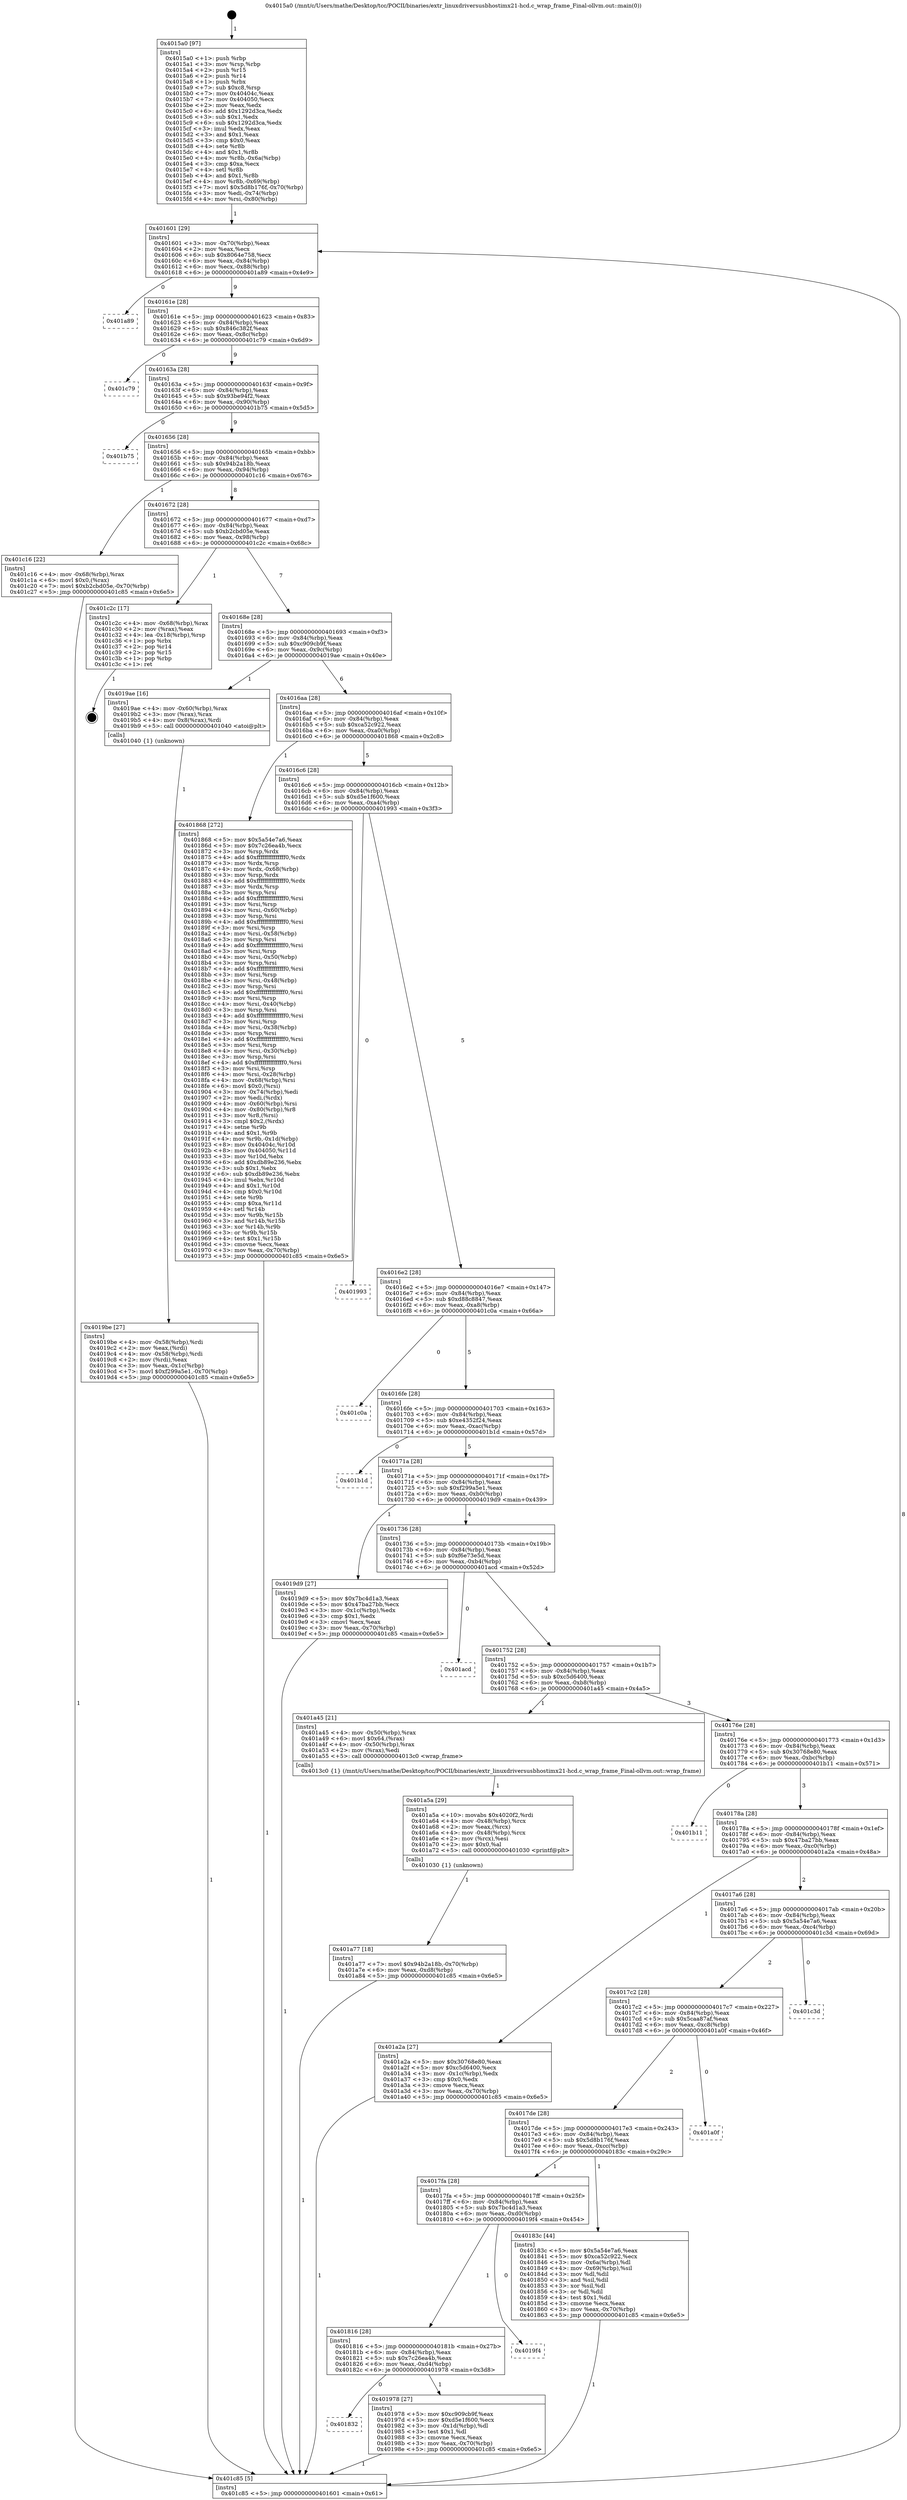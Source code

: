 digraph "0x4015a0" {
  label = "0x4015a0 (/mnt/c/Users/mathe/Desktop/tcc/POCII/binaries/extr_linuxdriversusbhostimx21-hcd.c_wrap_frame_Final-ollvm.out::main(0))"
  labelloc = "t"
  node[shape=record]

  Entry [label="",width=0.3,height=0.3,shape=circle,fillcolor=black,style=filled]
  "0x401601" [label="{
     0x401601 [29]\l
     | [instrs]\l
     &nbsp;&nbsp;0x401601 \<+3\>: mov -0x70(%rbp),%eax\l
     &nbsp;&nbsp;0x401604 \<+2\>: mov %eax,%ecx\l
     &nbsp;&nbsp;0x401606 \<+6\>: sub $0x8064e758,%ecx\l
     &nbsp;&nbsp;0x40160c \<+6\>: mov %eax,-0x84(%rbp)\l
     &nbsp;&nbsp;0x401612 \<+6\>: mov %ecx,-0x88(%rbp)\l
     &nbsp;&nbsp;0x401618 \<+6\>: je 0000000000401a89 \<main+0x4e9\>\l
  }"]
  "0x401a89" [label="{
     0x401a89\l
  }", style=dashed]
  "0x40161e" [label="{
     0x40161e [28]\l
     | [instrs]\l
     &nbsp;&nbsp;0x40161e \<+5\>: jmp 0000000000401623 \<main+0x83\>\l
     &nbsp;&nbsp;0x401623 \<+6\>: mov -0x84(%rbp),%eax\l
     &nbsp;&nbsp;0x401629 \<+5\>: sub $0x846c382f,%eax\l
     &nbsp;&nbsp;0x40162e \<+6\>: mov %eax,-0x8c(%rbp)\l
     &nbsp;&nbsp;0x401634 \<+6\>: je 0000000000401c79 \<main+0x6d9\>\l
  }"]
  Exit [label="",width=0.3,height=0.3,shape=circle,fillcolor=black,style=filled,peripheries=2]
  "0x401c79" [label="{
     0x401c79\l
  }", style=dashed]
  "0x40163a" [label="{
     0x40163a [28]\l
     | [instrs]\l
     &nbsp;&nbsp;0x40163a \<+5\>: jmp 000000000040163f \<main+0x9f\>\l
     &nbsp;&nbsp;0x40163f \<+6\>: mov -0x84(%rbp),%eax\l
     &nbsp;&nbsp;0x401645 \<+5\>: sub $0x93be94f2,%eax\l
     &nbsp;&nbsp;0x40164a \<+6\>: mov %eax,-0x90(%rbp)\l
     &nbsp;&nbsp;0x401650 \<+6\>: je 0000000000401b75 \<main+0x5d5\>\l
  }"]
  "0x401a77" [label="{
     0x401a77 [18]\l
     | [instrs]\l
     &nbsp;&nbsp;0x401a77 \<+7\>: movl $0x94b2a18b,-0x70(%rbp)\l
     &nbsp;&nbsp;0x401a7e \<+6\>: mov %eax,-0xd8(%rbp)\l
     &nbsp;&nbsp;0x401a84 \<+5\>: jmp 0000000000401c85 \<main+0x6e5\>\l
  }"]
  "0x401b75" [label="{
     0x401b75\l
  }", style=dashed]
  "0x401656" [label="{
     0x401656 [28]\l
     | [instrs]\l
     &nbsp;&nbsp;0x401656 \<+5\>: jmp 000000000040165b \<main+0xbb\>\l
     &nbsp;&nbsp;0x40165b \<+6\>: mov -0x84(%rbp),%eax\l
     &nbsp;&nbsp;0x401661 \<+5\>: sub $0x94b2a18b,%eax\l
     &nbsp;&nbsp;0x401666 \<+6\>: mov %eax,-0x94(%rbp)\l
     &nbsp;&nbsp;0x40166c \<+6\>: je 0000000000401c16 \<main+0x676\>\l
  }"]
  "0x401a5a" [label="{
     0x401a5a [29]\l
     | [instrs]\l
     &nbsp;&nbsp;0x401a5a \<+10\>: movabs $0x4020f2,%rdi\l
     &nbsp;&nbsp;0x401a64 \<+4\>: mov -0x48(%rbp),%rcx\l
     &nbsp;&nbsp;0x401a68 \<+2\>: mov %eax,(%rcx)\l
     &nbsp;&nbsp;0x401a6a \<+4\>: mov -0x48(%rbp),%rcx\l
     &nbsp;&nbsp;0x401a6e \<+2\>: mov (%rcx),%esi\l
     &nbsp;&nbsp;0x401a70 \<+2\>: mov $0x0,%al\l
     &nbsp;&nbsp;0x401a72 \<+5\>: call 0000000000401030 \<printf@plt\>\l
     | [calls]\l
     &nbsp;&nbsp;0x401030 \{1\} (unknown)\l
  }"]
  "0x401c16" [label="{
     0x401c16 [22]\l
     | [instrs]\l
     &nbsp;&nbsp;0x401c16 \<+4\>: mov -0x68(%rbp),%rax\l
     &nbsp;&nbsp;0x401c1a \<+6\>: movl $0x0,(%rax)\l
     &nbsp;&nbsp;0x401c20 \<+7\>: movl $0xb2cbd05e,-0x70(%rbp)\l
     &nbsp;&nbsp;0x401c27 \<+5\>: jmp 0000000000401c85 \<main+0x6e5\>\l
  }"]
  "0x401672" [label="{
     0x401672 [28]\l
     | [instrs]\l
     &nbsp;&nbsp;0x401672 \<+5\>: jmp 0000000000401677 \<main+0xd7\>\l
     &nbsp;&nbsp;0x401677 \<+6\>: mov -0x84(%rbp),%eax\l
     &nbsp;&nbsp;0x40167d \<+5\>: sub $0xb2cbd05e,%eax\l
     &nbsp;&nbsp;0x401682 \<+6\>: mov %eax,-0x98(%rbp)\l
     &nbsp;&nbsp;0x401688 \<+6\>: je 0000000000401c2c \<main+0x68c\>\l
  }"]
  "0x4019be" [label="{
     0x4019be [27]\l
     | [instrs]\l
     &nbsp;&nbsp;0x4019be \<+4\>: mov -0x58(%rbp),%rdi\l
     &nbsp;&nbsp;0x4019c2 \<+2\>: mov %eax,(%rdi)\l
     &nbsp;&nbsp;0x4019c4 \<+4\>: mov -0x58(%rbp),%rdi\l
     &nbsp;&nbsp;0x4019c8 \<+2\>: mov (%rdi),%eax\l
     &nbsp;&nbsp;0x4019ca \<+3\>: mov %eax,-0x1c(%rbp)\l
     &nbsp;&nbsp;0x4019cd \<+7\>: movl $0xf299a5e1,-0x70(%rbp)\l
     &nbsp;&nbsp;0x4019d4 \<+5\>: jmp 0000000000401c85 \<main+0x6e5\>\l
  }"]
  "0x401c2c" [label="{
     0x401c2c [17]\l
     | [instrs]\l
     &nbsp;&nbsp;0x401c2c \<+4\>: mov -0x68(%rbp),%rax\l
     &nbsp;&nbsp;0x401c30 \<+2\>: mov (%rax),%eax\l
     &nbsp;&nbsp;0x401c32 \<+4\>: lea -0x18(%rbp),%rsp\l
     &nbsp;&nbsp;0x401c36 \<+1\>: pop %rbx\l
     &nbsp;&nbsp;0x401c37 \<+2\>: pop %r14\l
     &nbsp;&nbsp;0x401c39 \<+2\>: pop %r15\l
     &nbsp;&nbsp;0x401c3b \<+1\>: pop %rbp\l
     &nbsp;&nbsp;0x401c3c \<+1\>: ret\l
  }"]
  "0x40168e" [label="{
     0x40168e [28]\l
     | [instrs]\l
     &nbsp;&nbsp;0x40168e \<+5\>: jmp 0000000000401693 \<main+0xf3\>\l
     &nbsp;&nbsp;0x401693 \<+6\>: mov -0x84(%rbp),%eax\l
     &nbsp;&nbsp;0x401699 \<+5\>: sub $0xc909cb9f,%eax\l
     &nbsp;&nbsp;0x40169e \<+6\>: mov %eax,-0x9c(%rbp)\l
     &nbsp;&nbsp;0x4016a4 \<+6\>: je 00000000004019ae \<main+0x40e\>\l
  }"]
  "0x401832" [label="{
     0x401832\l
  }", style=dashed]
  "0x4019ae" [label="{
     0x4019ae [16]\l
     | [instrs]\l
     &nbsp;&nbsp;0x4019ae \<+4\>: mov -0x60(%rbp),%rax\l
     &nbsp;&nbsp;0x4019b2 \<+3\>: mov (%rax),%rax\l
     &nbsp;&nbsp;0x4019b5 \<+4\>: mov 0x8(%rax),%rdi\l
     &nbsp;&nbsp;0x4019b9 \<+5\>: call 0000000000401040 \<atoi@plt\>\l
     | [calls]\l
     &nbsp;&nbsp;0x401040 \{1\} (unknown)\l
  }"]
  "0x4016aa" [label="{
     0x4016aa [28]\l
     | [instrs]\l
     &nbsp;&nbsp;0x4016aa \<+5\>: jmp 00000000004016af \<main+0x10f\>\l
     &nbsp;&nbsp;0x4016af \<+6\>: mov -0x84(%rbp),%eax\l
     &nbsp;&nbsp;0x4016b5 \<+5\>: sub $0xca52c922,%eax\l
     &nbsp;&nbsp;0x4016ba \<+6\>: mov %eax,-0xa0(%rbp)\l
     &nbsp;&nbsp;0x4016c0 \<+6\>: je 0000000000401868 \<main+0x2c8\>\l
  }"]
  "0x401978" [label="{
     0x401978 [27]\l
     | [instrs]\l
     &nbsp;&nbsp;0x401978 \<+5\>: mov $0xc909cb9f,%eax\l
     &nbsp;&nbsp;0x40197d \<+5\>: mov $0xd5e1f600,%ecx\l
     &nbsp;&nbsp;0x401982 \<+3\>: mov -0x1d(%rbp),%dl\l
     &nbsp;&nbsp;0x401985 \<+3\>: test $0x1,%dl\l
     &nbsp;&nbsp;0x401988 \<+3\>: cmovne %ecx,%eax\l
     &nbsp;&nbsp;0x40198b \<+3\>: mov %eax,-0x70(%rbp)\l
     &nbsp;&nbsp;0x40198e \<+5\>: jmp 0000000000401c85 \<main+0x6e5\>\l
  }"]
  "0x401868" [label="{
     0x401868 [272]\l
     | [instrs]\l
     &nbsp;&nbsp;0x401868 \<+5\>: mov $0x5a54e7a6,%eax\l
     &nbsp;&nbsp;0x40186d \<+5\>: mov $0x7c26ea4b,%ecx\l
     &nbsp;&nbsp;0x401872 \<+3\>: mov %rsp,%rdx\l
     &nbsp;&nbsp;0x401875 \<+4\>: add $0xfffffffffffffff0,%rdx\l
     &nbsp;&nbsp;0x401879 \<+3\>: mov %rdx,%rsp\l
     &nbsp;&nbsp;0x40187c \<+4\>: mov %rdx,-0x68(%rbp)\l
     &nbsp;&nbsp;0x401880 \<+3\>: mov %rsp,%rdx\l
     &nbsp;&nbsp;0x401883 \<+4\>: add $0xfffffffffffffff0,%rdx\l
     &nbsp;&nbsp;0x401887 \<+3\>: mov %rdx,%rsp\l
     &nbsp;&nbsp;0x40188a \<+3\>: mov %rsp,%rsi\l
     &nbsp;&nbsp;0x40188d \<+4\>: add $0xfffffffffffffff0,%rsi\l
     &nbsp;&nbsp;0x401891 \<+3\>: mov %rsi,%rsp\l
     &nbsp;&nbsp;0x401894 \<+4\>: mov %rsi,-0x60(%rbp)\l
     &nbsp;&nbsp;0x401898 \<+3\>: mov %rsp,%rsi\l
     &nbsp;&nbsp;0x40189b \<+4\>: add $0xfffffffffffffff0,%rsi\l
     &nbsp;&nbsp;0x40189f \<+3\>: mov %rsi,%rsp\l
     &nbsp;&nbsp;0x4018a2 \<+4\>: mov %rsi,-0x58(%rbp)\l
     &nbsp;&nbsp;0x4018a6 \<+3\>: mov %rsp,%rsi\l
     &nbsp;&nbsp;0x4018a9 \<+4\>: add $0xfffffffffffffff0,%rsi\l
     &nbsp;&nbsp;0x4018ad \<+3\>: mov %rsi,%rsp\l
     &nbsp;&nbsp;0x4018b0 \<+4\>: mov %rsi,-0x50(%rbp)\l
     &nbsp;&nbsp;0x4018b4 \<+3\>: mov %rsp,%rsi\l
     &nbsp;&nbsp;0x4018b7 \<+4\>: add $0xfffffffffffffff0,%rsi\l
     &nbsp;&nbsp;0x4018bb \<+3\>: mov %rsi,%rsp\l
     &nbsp;&nbsp;0x4018be \<+4\>: mov %rsi,-0x48(%rbp)\l
     &nbsp;&nbsp;0x4018c2 \<+3\>: mov %rsp,%rsi\l
     &nbsp;&nbsp;0x4018c5 \<+4\>: add $0xfffffffffffffff0,%rsi\l
     &nbsp;&nbsp;0x4018c9 \<+3\>: mov %rsi,%rsp\l
     &nbsp;&nbsp;0x4018cc \<+4\>: mov %rsi,-0x40(%rbp)\l
     &nbsp;&nbsp;0x4018d0 \<+3\>: mov %rsp,%rsi\l
     &nbsp;&nbsp;0x4018d3 \<+4\>: add $0xfffffffffffffff0,%rsi\l
     &nbsp;&nbsp;0x4018d7 \<+3\>: mov %rsi,%rsp\l
     &nbsp;&nbsp;0x4018da \<+4\>: mov %rsi,-0x38(%rbp)\l
     &nbsp;&nbsp;0x4018de \<+3\>: mov %rsp,%rsi\l
     &nbsp;&nbsp;0x4018e1 \<+4\>: add $0xfffffffffffffff0,%rsi\l
     &nbsp;&nbsp;0x4018e5 \<+3\>: mov %rsi,%rsp\l
     &nbsp;&nbsp;0x4018e8 \<+4\>: mov %rsi,-0x30(%rbp)\l
     &nbsp;&nbsp;0x4018ec \<+3\>: mov %rsp,%rsi\l
     &nbsp;&nbsp;0x4018ef \<+4\>: add $0xfffffffffffffff0,%rsi\l
     &nbsp;&nbsp;0x4018f3 \<+3\>: mov %rsi,%rsp\l
     &nbsp;&nbsp;0x4018f6 \<+4\>: mov %rsi,-0x28(%rbp)\l
     &nbsp;&nbsp;0x4018fa \<+4\>: mov -0x68(%rbp),%rsi\l
     &nbsp;&nbsp;0x4018fe \<+6\>: movl $0x0,(%rsi)\l
     &nbsp;&nbsp;0x401904 \<+3\>: mov -0x74(%rbp),%edi\l
     &nbsp;&nbsp;0x401907 \<+2\>: mov %edi,(%rdx)\l
     &nbsp;&nbsp;0x401909 \<+4\>: mov -0x60(%rbp),%rsi\l
     &nbsp;&nbsp;0x40190d \<+4\>: mov -0x80(%rbp),%r8\l
     &nbsp;&nbsp;0x401911 \<+3\>: mov %r8,(%rsi)\l
     &nbsp;&nbsp;0x401914 \<+3\>: cmpl $0x2,(%rdx)\l
     &nbsp;&nbsp;0x401917 \<+4\>: setne %r9b\l
     &nbsp;&nbsp;0x40191b \<+4\>: and $0x1,%r9b\l
     &nbsp;&nbsp;0x40191f \<+4\>: mov %r9b,-0x1d(%rbp)\l
     &nbsp;&nbsp;0x401923 \<+8\>: mov 0x40404c,%r10d\l
     &nbsp;&nbsp;0x40192b \<+8\>: mov 0x404050,%r11d\l
     &nbsp;&nbsp;0x401933 \<+3\>: mov %r10d,%ebx\l
     &nbsp;&nbsp;0x401936 \<+6\>: add $0xdb89e236,%ebx\l
     &nbsp;&nbsp;0x40193c \<+3\>: sub $0x1,%ebx\l
     &nbsp;&nbsp;0x40193f \<+6\>: sub $0xdb89e236,%ebx\l
     &nbsp;&nbsp;0x401945 \<+4\>: imul %ebx,%r10d\l
     &nbsp;&nbsp;0x401949 \<+4\>: and $0x1,%r10d\l
     &nbsp;&nbsp;0x40194d \<+4\>: cmp $0x0,%r10d\l
     &nbsp;&nbsp;0x401951 \<+4\>: sete %r9b\l
     &nbsp;&nbsp;0x401955 \<+4\>: cmp $0xa,%r11d\l
     &nbsp;&nbsp;0x401959 \<+4\>: setl %r14b\l
     &nbsp;&nbsp;0x40195d \<+3\>: mov %r9b,%r15b\l
     &nbsp;&nbsp;0x401960 \<+3\>: and %r14b,%r15b\l
     &nbsp;&nbsp;0x401963 \<+3\>: xor %r14b,%r9b\l
     &nbsp;&nbsp;0x401966 \<+3\>: or %r9b,%r15b\l
     &nbsp;&nbsp;0x401969 \<+4\>: test $0x1,%r15b\l
     &nbsp;&nbsp;0x40196d \<+3\>: cmovne %ecx,%eax\l
     &nbsp;&nbsp;0x401970 \<+3\>: mov %eax,-0x70(%rbp)\l
     &nbsp;&nbsp;0x401973 \<+5\>: jmp 0000000000401c85 \<main+0x6e5\>\l
  }"]
  "0x4016c6" [label="{
     0x4016c6 [28]\l
     | [instrs]\l
     &nbsp;&nbsp;0x4016c6 \<+5\>: jmp 00000000004016cb \<main+0x12b\>\l
     &nbsp;&nbsp;0x4016cb \<+6\>: mov -0x84(%rbp),%eax\l
     &nbsp;&nbsp;0x4016d1 \<+5\>: sub $0xd5e1f600,%eax\l
     &nbsp;&nbsp;0x4016d6 \<+6\>: mov %eax,-0xa4(%rbp)\l
     &nbsp;&nbsp;0x4016dc \<+6\>: je 0000000000401993 \<main+0x3f3\>\l
  }"]
  "0x401816" [label="{
     0x401816 [28]\l
     | [instrs]\l
     &nbsp;&nbsp;0x401816 \<+5\>: jmp 000000000040181b \<main+0x27b\>\l
     &nbsp;&nbsp;0x40181b \<+6\>: mov -0x84(%rbp),%eax\l
     &nbsp;&nbsp;0x401821 \<+5\>: sub $0x7c26ea4b,%eax\l
     &nbsp;&nbsp;0x401826 \<+6\>: mov %eax,-0xd4(%rbp)\l
     &nbsp;&nbsp;0x40182c \<+6\>: je 0000000000401978 \<main+0x3d8\>\l
  }"]
  "0x401993" [label="{
     0x401993\l
  }", style=dashed]
  "0x4016e2" [label="{
     0x4016e2 [28]\l
     | [instrs]\l
     &nbsp;&nbsp;0x4016e2 \<+5\>: jmp 00000000004016e7 \<main+0x147\>\l
     &nbsp;&nbsp;0x4016e7 \<+6\>: mov -0x84(%rbp),%eax\l
     &nbsp;&nbsp;0x4016ed \<+5\>: sub $0xd88c8847,%eax\l
     &nbsp;&nbsp;0x4016f2 \<+6\>: mov %eax,-0xa8(%rbp)\l
     &nbsp;&nbsp;0x4016f8 \<+6\>: je 0000000000401c0a \<main+0x66a\>\l
  }"]
  "0x4019f4" [label="{
     0x4019f4\l
  }", style=dashed]
  "0x401c0a" [label="{
     0x401c0a\l
  }", style=dashed]
  "0x4016fe" [label="{
     0x4016fe [28]\l
     | [instrs]\l
     &nbsp;&nbsp;0x4016fe \<+5\>: jmp 0000000000401703 \<main+0x163\>\l
     &nbsp;&nbsp;0x401703 \<+6\>: mov -0x84(%rbp),%eax\l
     &nbsp;&nbsp;0x401709 \<+5\>: sub $0xe4352f24,%eax\l
     &nbsp;&nbsp;0x40170e \<+6\>: mov %eax,-0xac(%rbp)\l
     &nbsp;&nbsp;0x401714 \<+6\>: je 0000000000401b1d \<main+0x57d\>\l
  }"]
  "0x4015a0" [label="{
     0x4015a0 [97]\l
     | [instrs]\l
     &nbsp;&nbsp;0x4015a0 \<+1\>: push %rbp\l
     &nbsp;&nbsp;0x4015a1 \<+3\>: mov %rsp,%rbp\l
     &nbsp;&nbsp;0x4015a4 \<+2\>: push %r15\l
     &nbsp;&nbsp;0x4015a6 \<+2\>: push %r14\l
     &nbsp;&nbsp;0x4015a8 \<+1\>: push %rbx\l
     &nbsp;&nbsp;0x4015a9 \<+7\>: sub $0xc8,%rsp\l
     &nbsp;&nbsp;0x4015b0 \<+7\>: mov 0x40404c,%eax\l
     &nbsp;&nbsp;0x4015b7 \<+7\>: mov 0x404050,%ecx\l
     &nbsp;&nbsp;0x4015be \<+2\>: mov %eax,%edx\l
     &nbsp;&nbsp;0x4015c0 \<+6\>: add $0x1292d3ca,%edx\l
     &nbsp;&nbsp;0x4015c6 \<+3\>: sub $0x1,%edx\l
     &nbsp;&nbsp;0x4015c9 \<+6\>: sub $0x1292d3ca,%edx\l
     &nbsp;&nbsp;0x4015cf \<+3\>: imul %edx,%eax\l
     &nbsp;&nbsp;0x4015d2 \<+3\>: and $0x1,%eax\l
     &nbsp;&nbsp;0x4015d5 \<+3\>: cmp $0x0,%eax\l
     &nbsp;&nbsp;0x4015d8 \<+4\>: sete %r8b\l
     &nbsp;&nbsp;0x4015dc \<+4\>: and $0x1,%r8b\l
     &nbsp;&nbsp;0x4015e0 \<+4\>: mov %r8b,-0x6a(%rbp)\l
     &nbsp;&nbsp;0x4015e4 \<+3\>: cmp $0xa,%ecx\l
     &nbsp;&nbsp;0x4015e7 \<+4\>: setl %r8b\l
     &nbsp;&nbsp;0x4015eb \<+4\>: and $0x1,%r8b\l
     &nbsp;&nbsp;0x4015ef \<+4\>: mov %r8b,-0x69(%rbp)\l
     &nbsp;&nbsp;0x4015f3 \<+7\>: movl $0x5d8b176f,-0x70(%rbp)\l
     &nbsp;&nbsp;0x4015fa \<+3\>: mov %edi,-0x74(%rbp)\l
     &nbsp;&nbsp;0x4015fd \<+4\>: mov %rsi,-0x80(%rbp)\l
  }"]
  "0x401b1d" [label="{
     0x401b1d\l
  }", style=dashed]
  "0x40171a" [label="{
     0x40171a [28]\l
     | [instrs]\l
     &nbsp;&nbsp;0x40171a \<+5\>: jmp 000000000040171f \<main+0x17f\>\l
     &nbsp;&nbsp;0x40171f \<+6\>: mov -0x84(%rbp),%eax\l
     &nbsp;&nbsp;0x401725 \<+5\>: sub $0xf299a5e1,%eax\l
     &nbsp;&nbsp;0x40172a \<+6\>: mov %eax,-0xb0(%rbp)\l
     &nbsp;&nbsp;0x401730 \<+6\>: je 00000000004019d9 \<main+0x439\>\l
  }"]
  "0x401c85" [label="{
     0x401c85 [5]\l
     | [instrs]\l
     &nbsp;&nbsp;0x401c85 \<+5\>: jmp 0000000000401601 \<main+0x61\>\l
  }"]
  "0x4019d9" [label="{
     0x4019d9 [27]\l
     | [instrs]\l
     &nbsp;&nbsp;0x4019d9 \<+5\>: mov $0x7bc4d1a3,%eax\l
     &nbsp;&nbsp;0x4019de \<+5\>: mov $0x47ba27bb,%ecx\l
     &nbsp;&nbsp;0x4019e3 \<+3\>: mov -0x1c(%rbp),%edx\l
     &nbsp;&nbsp;0x4019e6 \<+3\>: cmp $0x1,%edx\l
     &nbsp;&nbsp;0x4019e9 \<+3\>: cmovl %ecx,%eax\l
     &nbsp;&nbsp;0x4019ec \<+3\>: mov %eax,-0x70(%rbp)\l
     &nbsp;&nbsp;0x4019ef \<+5\>: jmp 0000000000401c85 \<main+0x6e5\>\l
  }"]
  "0x401736" [label="{
     0x401736 [28]\l
     | [instrs]\l
     &nbsp;&nbsp;0x401736 \<+5\>: jmp 000000000040173b \<main+0x19b\>\l
     &nbsp;&nbsp;0x40173b \<+6\>: mov -0x84(%rbp),%eax\l
     &nbsp;&nbsp;0x401741 \<+5\>: sub $0xf6e73e5d,%eax\l
     &nbsp;&nbsp;0x401746 \<+6\>: mov %eax,-0xb4(%rbp)\l
     &nbsp;&nbsp;0x40174c \<+6\>: je 0000000000401acd \<main+0x52d\>\l
  }"]
  "0x4017fa" [label="{
     0x4017fa [28]\l
     | [instrs]\l
     &nbsp;&nbsp;0x4017fa \<+5\>: jmp 00000000004017ff \<main+0x25f\>\l
     &nbsp;&nbsp;0x4017ff \<+6\>: mov -0x84(%rbp),%eax\l
     &nbsp;&nbsp;0x401805 \<+5\>: sub $0x7bc4d1a3,%eax\l
     &nbsp;&nbsp;0x40180a \<+6\>: mov %eax,-0xd0(%rbp)\l
     &nbsp;&nbsp;0x401810 \<+6\>: je 00000000004019f4 \<main+0x454\>\l
  }"]
  "0x401acd" [label="{
     0x401acd\l
  }", style=dashed]
  "0x401752" [label="{
     0x401752 [28]\l
     | [instrs]\l
     &nbsp;&nbsp;0x401752 \<+5\>: jmp 0000000000401757 \<main+0x1b7\>\l
     &nbsp;&nbsp;0x401757 \<+6\>: mov -0x84(%rbp),%eax\l
     &nbsp;&nbsp;0x40175d \<+5\>: sub $0xc5d6400,%eax\l
     &nbsp;&nbsp;0x401762 \<+6\>: mov %eax,-0xb8(%rbp)\l
     &nbsp;&nbsp;0x401768 \<+6\>: je 0000000000401a45 \<main+0x4a5\>\l
  }"]
  "0x40183c" [label="{
     0x40183c [44]\l
     | [instrs]\l
     &nbsp;&nbsp;0x40183c \<+5\>: mov $0x5a54e7a6,%eax\l
     &nbsp;&nbsp;0x401841 \<+5\>: mov $0xca52c922,%ecx\l
     &nbsp;&nbsp;0x401846 \<+3\>: mov -0x6a(%rbp),%dl\l
     &nbsp;&nbsp;0x401849 \<+4\>: mov -0x69(%rbp),%sil\l
     &nbsp;&nbsp;0x40184d \<+3\>: mov %dl,%dil\l
     &nbsp;&nbsp;0x401850 \<+3\>: and %sil,%dil\l
     &nbsp;&nbsp;0x401853 \<+3\>: xor %sil,%dl\l
     &nbsp;&nbsp;0x401856 \<+3\>: or %dl,%dil\l
     &nbsp;&nbsp;0x401859 \<+4\>: test $0x1,%dil\l
     &nbsp;&nbsp;0x40185d \<+3\>: cmovne %ecx,%eax\l
     &nbsp;&nbsp;0x401860 \<+3\>: mov %eax,-0x70(%rbp)\l
     &nbsp;&nbsp;0x401863 \<+5\>: jmp 0000000000401c85 \<main+0x6e5\>\l
  }"]
  "0x401a45" [label="{
     0x401a45 [21]\l
     | [instrs]\l
     &nbsp;&nbsp;0x401a45 \<+4\>: mov -0x50(%rbp),%rax\l
     &nbsp;&nbsp;0x401a49 \<+6\>: movl $0x64,(%rax)\l
     &nbsp;&nbsp;0x401a4f \<+4\>: mov -0x50(%rbp),%rax\l
     &nbsp;&nbsp;0x401a53 \<+2\>: mov (%rax),%edi\l
     &nbsp;&nbsp;0x401a55 \<+5\>: call 00000000004013c0 \<wrap_frame\>\l
     | [calls]\l
     &nbsp;&nbsp;0x4013c0 \{1\} (/mnt/c/Users/mathe/Desktop/tcc/POCII/binaries/extr_linuxdriversusbhostimx21-hcd.c_wrap_frame_Final-ollvm.out::wrap_frame)\l
  }"]
  "0x40176e" [label="{
     0x40176e [28]\l
     | [instrs]\l
     &nbsp;&nbsp;0x40176e \<+5\>: jmp 0000000000401773 \<main+0x1d3\>\l
     &nbsp;&nbsp;0x401773 \<+6\>: mov -0x84(%rbp),%eax\l
     &nbsp;&nbsp;0x401779 \<+5\>: sub $0x30768e80,%eax\l
     &nbsp;&nbsp;0x40177e \<+6\>: mov %eax,-0xbc(%rbp)\l
     &nbsp;&nbsp;0x401784 \<+6\>: je 0000000000401b11 \<main+0x571\>\l
  }"]
  "0x4017de" [label="{
     0x4017de [28]\l
     | [instrs]\l
     &nbsp;&nbsp;0x4017de \<+5\>: jmp 00000000004017e3 \<main+0x243\>\l
     &nbsp;&nbsp;0x4017e3 \<+6\>: mov -0x84(%rbp),%eax\l
     &nbsp;&nbsp;0x4017e9 \<+5\>: sub $0x5d8b176f,%eax\l
     &nbsp;&nbsp;0x4017ee \<+6\>: mov %eax,-0xcc(%rbp)\l
     &nbsp;&nbsp;0x4017f4 \<+6\>: je 000000000040183c \<main+0x29c\>\l
  }"]
  "0x401b11" [label="{
     0x401b11\l
  }", style=dashed]
  "0x40178a" [label="{
     0x40178a [28]\l
     | [instrs]\l
     &nbsp;&nbsp;0x40178a \<+5\>: jmp 000000000040178f \<main+0x1ef\>\l
     &nbsp;&nbsp;0x40178f \<+6\>: mov -0x84(%rbp),%eax\l
     &nbsp;&nbsp;0x401795 \<+5\>: sub $0x47ba27bb,%eax\l
     &nbsp;&nbsp;0x40179a \<+6\>: mov %eax,-0xc0(%rbp)\l
     &nbsp;&nbsp;0x4017a0 \<+6\>: je 0000000000401a2a \<main+0x48a\>\l
  }"]
  "0x401a0f" [label="{
     0x401a0f\l
  }", style=dashed]
  "0x401a2a" [label="{
     0x401a2a [27]\l
     | [instrs]\l
     &nbsp;&nbsp;0x401a2a \<+5\>: mov $0x30768e80,%eax\l
     &nbsp;&nbsp;0x401a2f \<+5\>: mov $0xc5d6400,%ecx\l
     &nbsp;&nbsp;0x401a34 \<+3\>: mov -0x1c(%rbp),%edx\l
     &nbsp;&nbsp;0x401a37 \<+3\>: cmp $0x0,%edx\l
     &nbsp;&nbsp;0x401a3a \<+3\>: cmove %ecx,%eax\l
     &nbsp;&nbsp;0x401a3d \<+3\>: mov %eax,-0x70(%rbp)\l
     &nbsp;&nbsp;0x401a40 \<+5\>: jmp 0000000000401c85 \<main+0x6e5\>\l
  }"]
  "0x4017a6" [label="{
     0x4017a6 [28]\l
     | [instrs]\l
     &nbsp;&nbsp;0x4017a6 \<+5\>: jmp 00000000004017ab \<main+0x20b\>\l
     &nbsp;&nbsp;0x4017ab \<+6\>: mov -0x84(%rbp),%eax\l
     &nbsp;&nbsp;0x4017b1 \<+5\>: sub $0x5a54e7a6,%eax\l
     &nbsp;&nbsp;0x4017b6 \<+6\>: mov %eax,-0xc4(%rbp)\l
     &nbsp;&nbsp;0x4017bc \<+6\>: je 0000000000401c3d \<main+0x69d\>\l
  }"]
  "0x4017c2" [label="{
     0x4017c2 [28]\l
     | [instrs]\l
     &nbsp;&nbsp;0x4017c2 \<+5\>: jmp 00000000004017c7 \<main+0x227\>\l
     &nbsp;&nbsp;0x4017c7 \<+6\>: mov -0x84(%rbp),%eax\l
     &nbsp;&nbsp;0x4017cd \<+5\>: sub $0x5caa87af,%eax\l
     &nbsp;&nbsp;0x4017d2 \<+6\>: mov %eax,-0xc8(%rbp)\l
     &nbsp;&nbsp;0x4017d8 \<+6\>: je 0000000000401a0f \<main+0x46f\>\l
  }"]
  "0x401c3d" [label="{
     0x401c3d\l
  }", style=dashed]
  Entry -> "0x4015a0" [label=" 1"]
  "0x401601" -> "0x401a89" [label=" 0"]
  "0x401601" -> "0x40161e" [label=" 9"]
  "0x401c2c" -> Exit [label=" 1"]
  "0x40161e" -> "0x401c79" [label=" 0"]
  "0x40161e" -> "0x40163a" [label=" 9"]
  "0x401c16" -> "0x401c85" [label=" 1"]
  "0x40163a" -> "0x401b75" [label=" 0"]
  "0x40163a" -> "0x401656" [label=" 9"]
  "0x401a77" -> "0x401c85" [label=" 1"]
  "0x401656" -> "0x401c16" [label=" 1"]
  "0x401656" -> "0x401672" [label=" 8"]
  "0x401a5a" -> "0x401a77" [label=" 1"]
  "0x401672" -> "0x401c2c" [label=" 1"]
  "0x401672" -> "0x40168e" [label=" 7"]
  "0x401a45" -> "0x401a5a" [label=" 1"]
  "0x40168e" -> "0x4019ae" [label=" 1"]
  "0x40168e" -> "0x4016aa" [label=" 6"]
  "0x401a2a" -> "0x401c85" [label=" 1"]
  "0x4016aa" -> "0x401868" [label=" 1"]
  "0x4016aa" -> "0x4016c6" [label=" 5"]
  "0x4019d9" -> "0x401c85" [label=" 1"]
  "0x4016c6" -> "0x401993" [label=" 0"]
  "0x4016c6" -> "0x4016e2" [label=" 5"]
  "0x4019ae" -> "0x4019be" [label=" 1"]
  "0x4016e2" -> "0x401c0a" [label=" 0"]
  "0x4016e2" -> "0x4016fe" [label=" 5"]
  "0x401978" -> "0x401c85" [label=" 1"]
  "0x4016fe" -> "0x401b1d" [label=" 0"]
  "0x4016fe" -> "0x40171a" [label=" 5"]
  "0x4019be" -> "0x401c85" [label=" 1"]
  "0x40171a" -> "0x4019d9" [label=" 1"]
  "0x40171a" -> "0x401736" [label=" 4"]
  "0x4017fa" -> "0x401816" [label=" 1"]
  "0x401736" -> "0x401acd" [label=" 0"]
  "0x401736" -> "0x401752" [label=" 4"]
  "0x4017fa" -> "0x4019f4" [label=" 0"]
  "0x401752" -> "0x401a45" [label=" 1"]
  "0x401752" -> "0x40176e" [label=" 3"]
  "0x401816" -> "0x401832" [label=" 0"]
  "0x40176e" -> "0x401b11" [label=" 0"]
  "0x40176e" -> "0x40178a" [label=" 3"]
  "0x401816" -> "0x401978" [label=" 1"]
  "0x40178a" -> "0x401a2a" [label=" 1"]
  "0x40178a" -> "0x4017a6" [label=" 2"]
  "0x401c85" -> "0x401601" [label=" 8"]
  "0x4017a6" -> "0x401c3d" [label=" 0"]
  "0x4017a6" -> "0x4017c2" [label=" 2"]
  "0x4015a0" -> "0x401601" [label=" 1"]
  "0x4017c2" -> "0x401a0f" [label=" 0"]
  "0x4017c2" -> "0x4017de" [label=" 2"]
  "0x401868" -> "0x401c85" [label=" 1"]
  "0x4017de" -> "0x40183c" [label=" 1"]
  "0x4017de" -> "0x4017fa" [label=" 1"]
  "0x40183c" -> "0x401c85" [label=" 1"]
}
